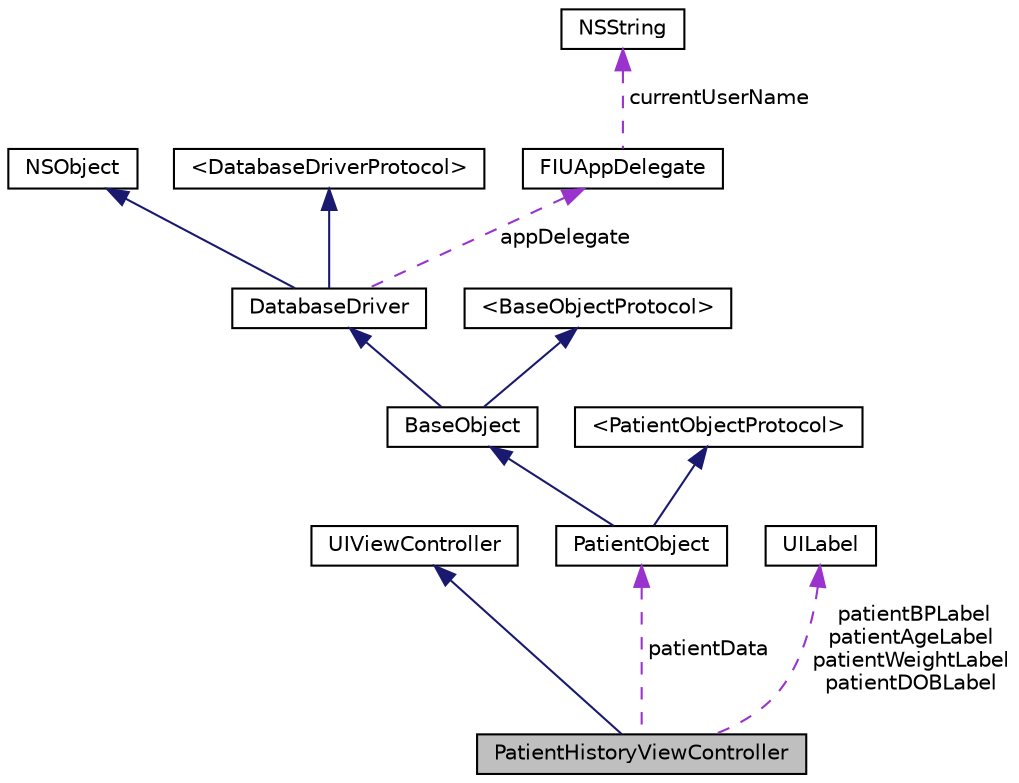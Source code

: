 digraph G
{
  edge [fontname="Helvetica",fontsize="10",labelfontname="Helvetica",labelfontsize="10"];
  node [fontname="Helvetica",fontsize="10",shape=record];
  Node1 [label="PatientHistoryViewController",height=0.2,width=0.4,color="black", fillcolor="grey75", style="filled" fontcolor="black"];
  Node2 -> Node1 [dir="back",color="midnightblue",fontsize="10",style="solid",fontname="Helvetica"];
  Node2 [label="UIViewController",height=0.2,width=0.4,color="black", fillcolor="white", style="filled",URL="$class_u_i_view_controller.html"];
  Node3 -> Node1 [dir="back",color="darkorchid3",fontsize="10",style="dashed",label=" patientData" ,fontname="Helvetica"];
  Node3 [label="PatientObject",height=0.2,width=0.4,color="black", fillcolor="white", style="filled",URL="$interface_patient_object.html"];
  Node4 -> Node3 [dir="back",color="midnightblue",fontsize="10",style="solid",fontname="Helvetica"];
  Node4 [label="BaseObject",height=0.2,width=0.4,color="black", fillcolor="white", style="filled",URL="$interface_base_object.html"];
  Node5 -> Node4 [dir="back",color="midnightblue",fontsize="10",style="solid",fontname="Helvetica"];
  Node5 [label="DatabaseDriver",height=0.2,width=0.4,color="black", fillcolor="white", style="filled",URL="$interface_database_driver.html"];
  Node6 -> Node5 [dir="back",color="midnightblue",fontsize="10",style="solid",fontname="Helvetica"];
  Node6 [label="NSObject",height=0.2,width=0.4,color="black", fillcolor="white", style="filled",URL="$class_n_s_object.html"];
  Node7 -> Node5 [dir="back",color="midnightblue",fontsize="10",style="solid",fontname="Helvetica"];
  Node7 [label="\<DatabaseDriverProtocol\>",height=0.2,width=0.4,color="black", fillcolor="white", style="filled",URL="$protocol_database_driver_protocol-p.html"];
  Node8 -> Node5 [dir="back",color="darkorchid3",fontsize="10",style="dashed",label=" appDelegate" ,fontname="Helvetica"];
  Node8 [label="FIUAppDelegate",height=0.2,width=0.4,color="black", fillcolor="white", style="filled",URL="$interface_f_i_u_app_delegate.html"];
  Node9 -> Node8 [dir="back",color="darkorchid3",fontsize="10",style="dashed",label=" currentUserName" ,fontname="Helvetica"];
  Node9 [label="NSString",height=0.2,width=0.4,color="black", fillcolor="white", style="filled",URL="$class_n_s_string.html"];
  Node10 -> Node4 [dir="back",color="midnightblue",fontsize="10",style="solid",fontname="Helvetica"];
  Node10 [label="\<BaseObjectProtocol\>",height=0.2,width=0.4,color="black", fillcolor="white", style="filled",URL="$protocol_base_object_protocol-p.html"];
  Node11 -> Node3 [dir="back",color="midnightblue",fontsize="10",style="solid",fontname="Helvetica"];
  Node11 [label="\<PatientObjectProtocol\>",height=0.2,width=0.4,color="black", fillcolor="white", style="filled",URL="$protocol_patient_object_protocol-p.html"];
  Node12 -> Node1 [dir="back",color="darkorchid3",fontsize="10",style="dashed",label=" patientBPLabel\npatientAgeLabel\npatientWeightLabel\npatientDOBLabel" ,fontname="Helvetica"];
  Node12 [label="UILabel",height=0.2,width=0.4,color="black", fillcolor="white", style="filled",URL="$class_u_i_label.html"];
}
